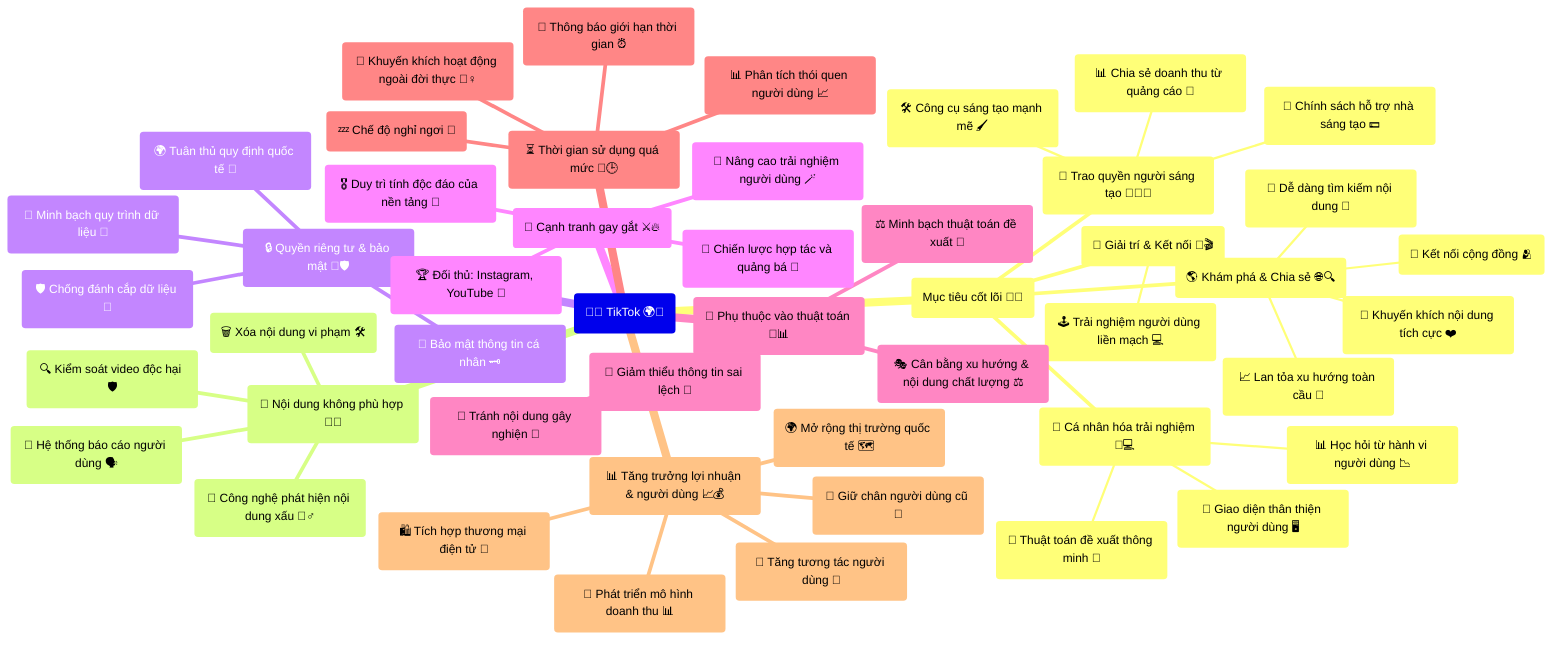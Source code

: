 mindmap
  root(🎵✨ TikTok 🌍📱)

    subgoal(Mục tiêu cốt lõi 🤩🎤)
        subgoal1(🌟 Giải trí & Kết nối 🎥🎬)
            subgoal1a(🕹️ Trải nghiệm người dùng liền mạch 💻)
            subgoal1b(💬 Khuyến khích nội dung tích cực ❤️)

        subgoal2(🎥 Trao quyền người sáng tạo 🧑‍🎤💡)
            subgoal2a(🛠️ Công cụ sáng tạo mạnh mẽ 🖌️)
            subgoal2b(🤝 Chính sách hỗ trợ nhà sáng tạo 💵)
            subgoal2c(📊 Chia sẻ doanh thu từ quảng cáo 💸)

        subgoal3(🌎 Khám phá & Chia sẻ 🌐🔍)
            subgoal3a(🔎 Dễ dàng tìm kiếm nội dung 📲)
            subgoal3b(📈 Lan tỏa xu hướng toàn cầu 🚀)
            subgoal3c(👥 Kết nối cộng đồng 🫂)

        subgoal4(🧠 Cá nhân hóa trải nghiệm 🤖💻)
            subgoal4a(🎯 Thuật toán đề xuất thông minh 🧠)
            subgoal4b(📊 Học hỏi từ hành vi người dùng 📉)
            subgoal4c(🎨 Giao diện thân thiện người dùng 🖥️)

    subproblem1(🚫 Nội dung không phù hợp 📛❌)
        subproblem1a(🔍 Kiểm soát video độc hại 🛡️)
        subproblem1b(🤖 Công nghệ phát hiện nội dung xấu 🕵️‍♂️)
        subproblem1c(📢 Hệ thống báo cáo người dùng 🗣️)
        subproblem1d(🗑️ Xóa nội dung vi phạm 🛠️)

    subproblem2(🔒 Quyền riêng tư & bảo mật 🔐🛡️)
        subproblem2a(🔑 Bảo mật thông tin cá nhân 🗝️)
        subproblem2b(📜 Minh bạch quy trình dữ liệu 📄)
        subproblem2c(🌍 Tuân thủ quy định quốc tế 📑)
        subproblem2d(🛡️ Chống đánh cắp dữ liệu 👾)

    subproblem3(🥊 Cạnh tranh gay gắt ⚔️🔥)
        subproblem3a(🏆 Đối thủ: Instagram, YouTube 🎥)
        subproblem3b(🌟 Nâng cao trải nghiệm người dùng 🪄)
        subproblem3c(🎖️ Duy trì tính độc đáo của nền tảng 🥇)
        subproblem3d(🤝 Chiến lược hợp tác và quảng bá 📢)

    subproblem4(🤖 Phụ thuộc vào thuật toán 🧠📊)
        subproblem4a(⚖️ Minh bạch thuật toán đề xuất 📜)
        subproblem4b(🚦 Tránh nội dung gây nghiện 🛑)
        subproblem4c(🎭 Cân bằng xu hướng & nội dung chất lượng ⚖️)
        subproblem4d(📰 Giảm thiểu thông tin sai lệch 🚫)

    subproblem5(⏳ Thời gian sử dụng quá mức 📱🕒)
        subproblem5a(🔔 Thông báo giới hạn thời gian ⏰)
        subproblem5b(💤 Chế độ nghỉ ngơi 🛌)
        subproblem5c(🏃 Khuyến khích hoạt động ngoài đời thực 🚴‍♀️)
        subproblem5d(📊 Phân tích thói quen người dùng 📈)

    subproblem6(📊 Tăng trưởng lợi nhuận & người dùng 📈💰)
        subproblem6a(💼 Phát triển mô hình doanh thu 📊)
        subproblem6b(🛍️ Tích hợp thương mại điện tử 🛒)
        subproblem6c(📲 Tăng tương tác người dùng 💬)
        subproblem6d(🔄 Giữ chân người dùng cũ 🧲)
        subproblem6e(🌍 Mở rộng thị trường quốc tế 🗺️)